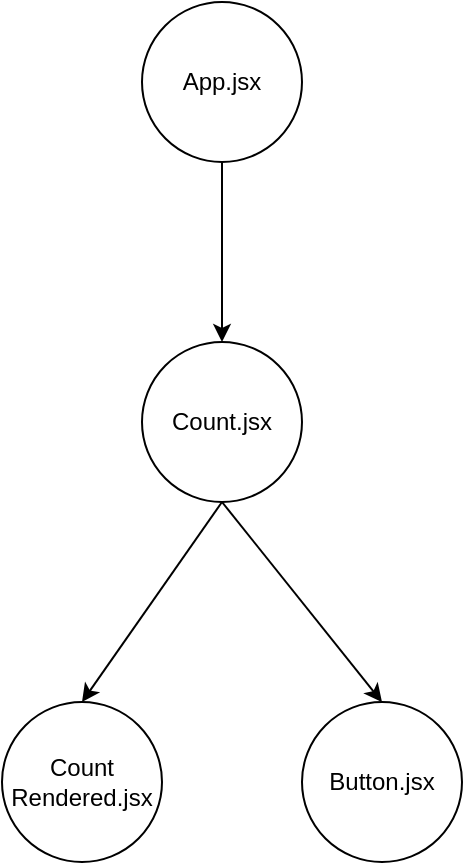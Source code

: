 <mxfile>
    <diagram id="fNB1cKP9w_SffcfhLfD7" name="Page-1">
        <mxGraphModel dx="621" dy="467" grid="1" gridSize="10" guides="1" tooltips="1" connect="1" arrows="1" fold="1" page="1" pageScale="1" pageWidth="850" pageHeight="1100" math="0" shadow="0">
            <root>
                <mxCell id="0"/>
                <mxCell id="1" parent="0"/>
                <mxCell id="5" style="edgeStyle=none;html=1;exitX=0.5;exitY=1;exitDx=0;exitDy=0;entryX=0.5;entryY=0;entryDx=0;entryDy=0;" parent="1" source="2" target="3" edge="1">
                    <mxGeometry relative="1" as="geometry"/>
                </mxCell>
                <mxCell id="2" value="App.jsx" style="ellipse;whiteSpace=wrap;html=1;aspect=fixed;" parent="1" vertex="1">
                    <mxGeometry x="270" y="70" width="80" height="80" as="geometry"/>
                </mxCell>
                <mxCell id="6" style="edgeStyle=none;html=1;exitX=0.5;exitY=1;exitDx=0;exitDy=0;entryX=0.5;entryY=0;entryDx=0;entryDy=0;" parent="1" source="3" target="4" edge="1">
                    <mxGeometry relative="1" as="geometry"/>
                </mxCell>
                <mxCell id="8" style="edgeStyle=none;html=1;exitX=0.5;exitY=1;exitDx=0;exitDy=0;entryX=0.5;entryY=0;entryDx=0;entryDy=0;" edge="1" parent="1" source="3" target="7">
                    <mxGeometry relative="1" as="geometry"/>
                </mxCell>
                <mxCell id="3" value="Count.jsx" style="ellipse;whiteSpace=wrap;html=1;aspect=fixed;" parent="1" vertex="1">
                    <mxGeometry x="270" y="240" width="80" height="80" as="geometry"/>
                </mxCell>
                <mxCell id="4" value="Button.jsx" style="ellipse;whiteSpace=wrap;html=1;aspect=fixed;" parent="1" vertex="1">
                    <mxGeometry x="350" y="420" width="80" height="80" as="geometry"/>
                </mxCell>
                <mxCell id="7" value="Count&lt;br&gt;Rendered.jsx" style="ellipse;whiteSpace=wrap;html=1;aspect=fixed;" vertex="1" parent="1">
                    <mxGeometry x="200" y="420" width="80" height="80" as="geometry"/>
                </mxCell>
            </root>
        </mxGraphModel>
    </diagram>
</mxfile>